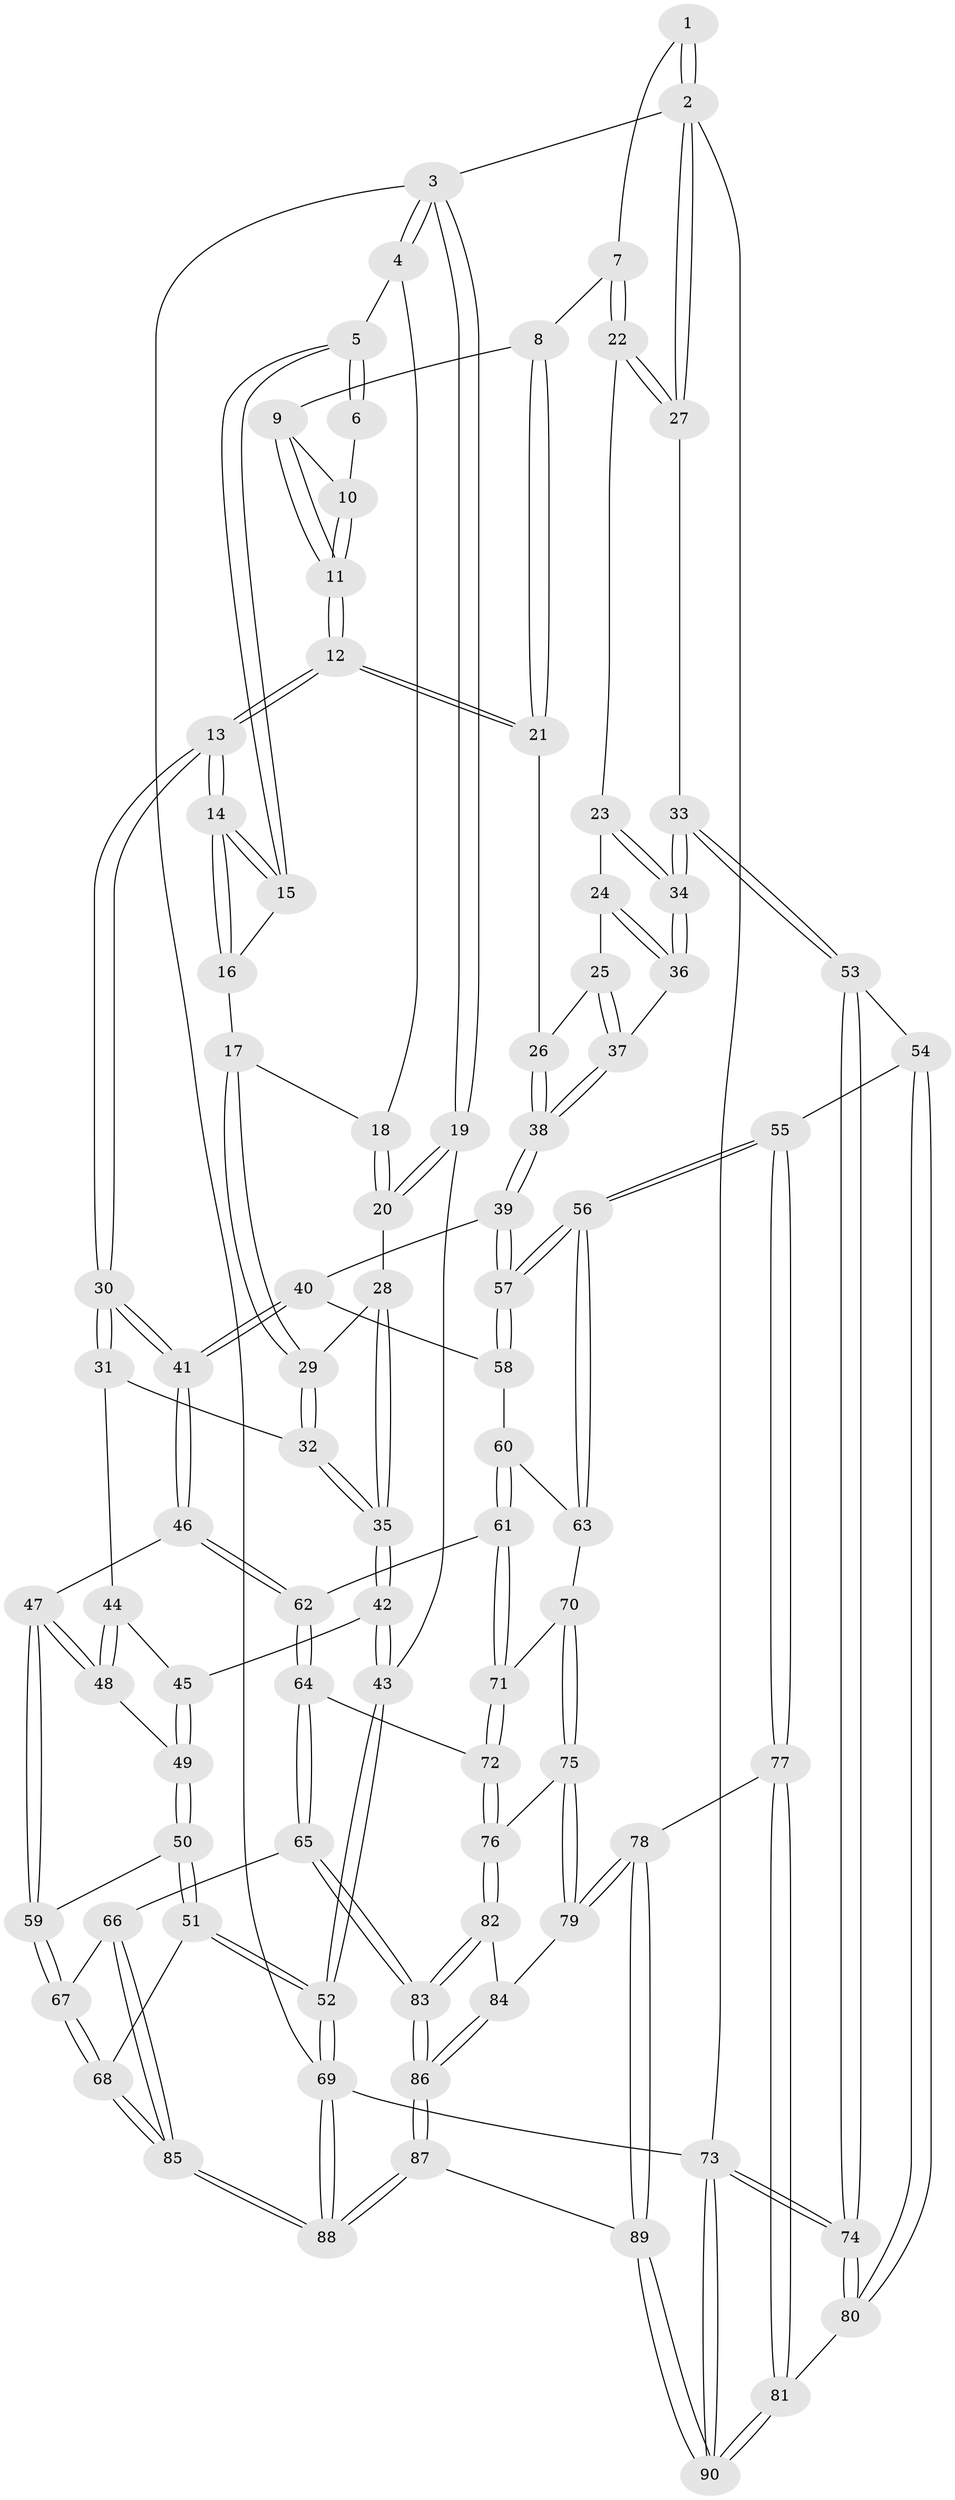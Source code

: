 // Generated by graph-tools (version 1.1) at 2025/00/03/09/25 05:00:25]
// undirected, 90 vertices, 222 edges
graph export_dot {
graph [start="1"]
  node [color=gray90,style=filled];
  1 [pos="+0.8002786679195394+0"];
  2 [pos="+1+0"];
  3 [pos="+0+0"];
  4 [pos="+0.32381269260559264+0"];
  5 [pos="+0.38545641094026445+0"];
  6 [pos="+0.5193663721979767+0"];
  7 [pos="+0.8275575127368221+0.09600304129762684"];
  8 [pos="+0.7076488440595694+0.16218486048406391"];
  9 [pos="+0.6319999629711133+0.13552100862285366"];
  10 [pos="+0.5662301152275556+0.04815249089499382"];
  11 [pos="+0.512681873060323+0.2531095684879056"];
  12 [pos="+0.4744582476744748+0.32829867840409827"];
  13 [pos="+0.4650119096042827+0.3328009769045508"];
  14 [pos="+0.425896922026093+0.2710853750620178"];
  15 [pos="+0.3884031239415239+0.0653207444589016"];
  16 [pos="+0.2184405158001608+0.19855272570127222"];
  17 [pos="+0.18307598013920295+0.19516848229130873"];
  18 [pos="+0.1995390967494242+0.029255208255825556"];
  19 [pos="+0+0.14502403250489454"];
  20 [pos="+0+0.15594194794968022"];
  21 [pos="+0.6315061764066602+0.30959180576472317"];
  22 [pos="+0.8657056312431358+0.15059617778509984"];
  23 [pos="+0.8253531772341078+0.24658978221391337"];
  24 [pos="+0.7837293112534782+0.3086714786096714"];
  25 [pos="+0.768888013240776+0.31442753388322897"];
  26 [pos="+0.6754198957966835+0.33001017915975855"];
  27 [pos="+1+0.3092207461503203"];
  28 [pos="+0+0.20673464547211523"];
  29 [pos="+0.15039982960473258+0.22482025043609558"];
  30 [pos="+0.44616920919551545+0.3805319021528414"];
  31 [pos="+0.22263423495404455+0.38516354347921306"];
  32 [pos="+0.19221103151313015+0.37060605397879676"];
  33 [pos="+1+0.5010491555124922"];
  34 [pos="+0.9762811023102317+0.4662792152786483"];
  35 [pos="+0.10874058698698319+0.4129239001650223"];
  36 [pos="+0.9224946521691277+0.4598527280603099"];
  37 [pos="+0.7917900512155428+0.4844134468906426"];
  38 [pos="+0.7429307429590106+0.5018009435902706"];
  39 [pos="+0.7267385997455276+0.5221330803826822"];
  40 [pos="+0.6105747477048629+0.5273145811623914"];
  41 [pos="+0.458346264049666+0.46506965659387967"];
  42 [pos="+0.07588547666596648+0.44958399522750236"];
  43 [pos="+0+0.46913692615007324"];
  44 [pos="+0.2125071988664831+0.4992141874313924"];
  45 [pos="+0.0984954394957552+0.4956914261092025"];
  46 [pos="+0.44899140757766876+0.48685172412025673"];
  47 [pos="+0.260435925255162+0.6074085445533943"];
  48 [pos="+0.22906447060731758+0.5662628414575717"];
  49 [pos="+0.10637274875272147+0.5351772379793719"];
  50 [pos="+0.07079385381766252+0.6189358828251621"];
  51 [pos="+0+0.7558917651182386"];
  52 [pos="+0+0.749139427730294"];
  53 [pos="+1+0.5631867040022364"];
  54 [pos="+0.7961614421358036+0.7042414995864271"];
  55 [pos="+0.7808062165742384+0.7011550451954187"];
  56 [pos="+0.7716604028213978+0.6932319578285592"];
  57 [pos="+0.7583040498338582+0.6523200512822502"];
  58 [pos="+0.6165617627318871+0.6134157315374248"];
  59 [pos="+0.2569671468482262+0.6179118694687407"];
  60 [pos="+0.6121152147440773+0.6504568380476016"];
  61 [pos="+0.5055989417973983+0.679815676229437"];
  62 [pos="+0.4749946799197912+0.6607250787512738"];
  63 [pos="+0.6611145631397805+0.6998696523006115"];
  64 [pos="+0.42335760489789814+0.7135135489057665"];
  65 [pos="+0.36145454147401795+0.7602468402734919"];
  66 [pos="+0.29662862300384+0.7505477757410143"];
  67 [pos="+0.25825492515675763+0.6940681653753143"];
  68 [pos="+0+0.7748464670523155"];
  69 [pos="+0+1"];
  70 [pos="+0.5988216689621596+0.7587076934878392"];
  71 [pos="+0.5357430228519428+0.7249383271207143"];
  72 [pos="+0.5019275796126513+0.8055262909954428"];
  73 [pos="+1+1"];
  74 [pos="+1+1"];
  75 [pos="+0.6070216131065369+0.8016920183147679"];
  76 [pos="+0.5013884559486267+0.8104174916867265"];
  77 [pos="+0.6815788793086145+0.8663300584707159"];
  78 [pos="+0.6628752665229968+0.8698458204698376"];
  79 [pos="+0.6243943818382854+0.8386797867571718"];
  80 [pos="+0.8659396047508013+0.8523232216276957"];
  81 [pos="+0.7349309350248175+0.8980004884460692"];
  82 [pos="+0.48339662808123596+0.8448075238638532"];
  83 [pos="+0.4397395612845603+0.8828669290221824"];
  84 [pos="+0.5881914197659335+0.8483312417798914"];
  85 [pos="+0.19107564685855008+0.9522089287460666"];
  86 [pos="+0.43672277507550655+0.988863005086404"];
  87 [pos="+0.4136286220499848+1"];
  88 [pos="+0.2914306347639943+1"];
  89 [pos="+0.4925809217201222+1"];
  90 [pos="+0.9332887949803212+1"];
  1 -- 2;
  1 -- 2;
  1 -- 7;
  2 -- 3;
  2 -- 27;
  2 -- 27;
  2 -- 73;
  3 -- 4;
  3 -- 4;
  3 -- 19;
  3 -- 19;
  3 -- 69;
  4 -- 5;
  4 -- 18;
  5 -- 6;
  5 -- 6;
  5 -- 15;
  5 -- 15;
  6 -- 10;
  7 -- 8;
  7 -- 22;
  7 -- 22;
  8 -- 9;
  8 -- 21;
  8 -- 21;
  9 -- 10;
  9 -- 11;
  9 -- 11;
  10 -- 11;
  10 -- 11;
  11 -- 12;
  11 -- 12;
  12 -- 13;
  12 -- 13;
  12 -- 21;
  12 -- 21;
  13 -- 14;
  13 -- 14;
  13 -- 30;
  13 -- 30;
  14 -- 15;
  14 -- 15;
  14 -- 16;
  14 -- 16;
  15 -- 16;
  16 -- 17;
  17 -- 18;
  17 -- 29;
  17 -- 29;
  18 -- 20;
  18 -- 20;
  19 -- 20;
  19 -- 20;
  19 -- 43;
  20 -- 28;
  21 -- 26;
  22 -- 23;
  22 -- 27;
  22 -- 27;
  23 -- 24;
  23 -- 34;
  23 -- 34;
  24 -- 25;
  24 -- 36;
  24 -- 36;
  25 -- 26;
  25 -- 37;
  25 -- 37;
  26 -- 38;
  26 -- 38;
  27 -- 33;
  28 -- 29;
  28 -- 35;
  28 -- 35;
  29 -- 32;
  29 -- 32;
  30 -- 31;
  30 -- 31;
  30 -- 41;
  30 -- 41;
  31 -- 32;
  31 -- 44;
  32 -- 35;
  32 -- 35;
  33 -- 34;
  33 -- 34;
  33 -- 53;
  33 -- 53;
  34 -- 36;
  34 -- 36;
  35 -- 42;
  35 -- 42;
  36 -- 37;
  37 -- 38;
  37 -- 38;
  38 -- 39;
  38 -- 39;
  39 -- 40;
  39 -- 57;
  39 -- 57;
  40 -- 41;
  40 -- 41;
  40 -- 58;
  41 -- 46;
  41 -- 46;
  42 -- 43;
  42 -- 43;
  42 -- 45;
  43 -- 52;
  43 -- 52;
  44 -- 45;
  44 -- 48;
  44 -- 48;
  45 -- 49;
  45 -- 49;
  46 -- 47;
  46 -- 62;
  46 -- 62;
  47 -- 48;
  47 -- 48;
  47 -- 59;
  47 -- 59;
  48 -- 49;
  49 -- 50;
  49 -- 50;
  50 -- 51;
  50 -- 51;
  50 -- 59;
  51 -- 52;
  51 -- 52;
  51 -- 68;
  52 -- 69;
  52 -- 69;
  53 -- 54;
  53 -- 74;
  53 -- 74;
  54 -- 55;
  54 -- 80;
  54 -- 80;
  55 -- 56;
  55 -- 56;
  55 -- 77;
  55 -- 77;
  56 -- 57;
  56 -- 57;
  56 -- 63;
  56 -- 63;
  57 -- 58;
  57 -- 58;
  58 -- 60;
  59 -- 67;
  59 -- 67;
  60 -- 61;
  60 -- 61;
  60 -- 63;
  61 -- 62;
  61 -- 71;
  61 -- 71;
  62 -- 64;
  62 -- 64;
  63 -- 70;
  64 -- 65;
  64 -- 65;
  64 -- 72;
  65 -- 66;
  65 -- 83;
  65 -- 83;
  66 -- 67;
  66 -- 85;
  66 -- 85;
  67 -- 68;
  67 -- 68;
  68 -- 85;
  68 -- 85;
  69 -- 88;
  69 -- 88;
  69 -- 73;
  70 -- 71;
  70 -- 75;
  70 -- 75;
  71 -- 72;
  71 -- 72;
  72 -- 76;
  72 -- 76;
  73 -- 74;
  73 -- 74;
  73 -- 90;
  73 -- 90;
  74 -- 80;
  74 -- 80;
  75 -- 76;
  75 -- 79;
  75 -- 79;
  76 -- 82;
  76 -- 82;
  77 -- 78;
  77 -- 81;
  77 -- 81;
  78 -- 79;
  78 -- 79;
  78 -- 89;
  78 -- 89;
  79 -- 84;
  80 -- 81;
  81 -- 90;
  81 -- 90;
  82 -- 83;
  82 -- 83;
  82 -- 84;
  83 -- 86;
  83 -- 86;
  84 -- 86;
  84 -- 86;
  85 -- 88;
  85 -- 88;
  86 -- 87;
  86 -- 87;
  87 -- 88;
  87 -- 88;
  87 -- 89;
  89 -- 90;
  89 -- 90;
}
